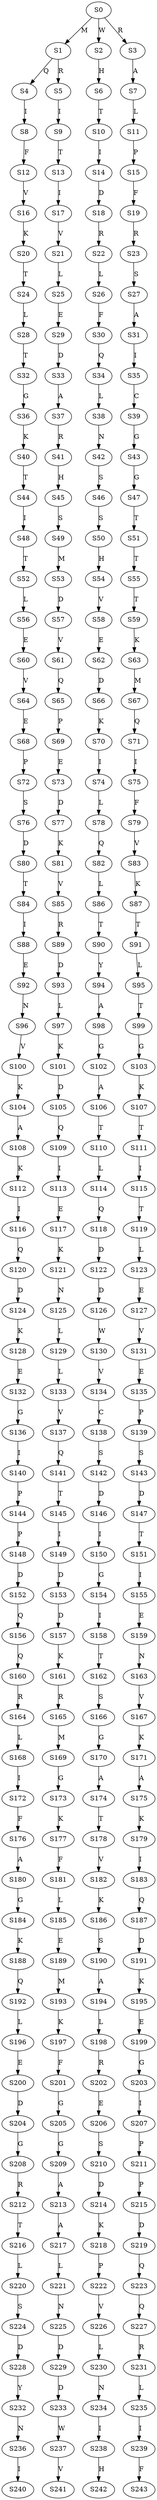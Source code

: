 strict digraph  {
	S0 -> S1 [ label = M ];
	S0 -> S2 [ label = W ];
	S0 -> S3 [ label = R ];
	S1 -> S4 [ label = Q ];
	S1 -> S5 [ label = R ];
	S2 -> S6 [ label = H ];
	S3 -> S7 [ label = A ];
	S4 -> S8 [ label = I ];
	S5 -> S9 [ label = I ];
	S6 -> S10 [ label = T ];
	S7 -> S11 [ label = L ];
	S8 -> S12 [ label = F ];
	S9 -> S13 [ label = T ];
	S10 -> S14 [ label = I ];
	S11 -> S15 [ label = P ];
	S12 -> S16 [ label = V ];
	S13 -> S17 [ label = I ];
	S14 -> S18 [ label = D ];
	S15 -> S19 [ label = F ];
	S16 -> S20 [ label = K ];
	S17 -> S21 [ label = V ];
	S18 -> S22 [ label = R ];
	S19 -> S23 [ label = R ];
	S20 -> S24 [ label = T ];
	S21 -> S25 [ label = L ];
	S22 -> S26 [ label = L ];
	S23 -> S27 [ label = S ];
	S24 -> S28 [ label = L ];
	S25 -> S29 [ label = E ];
	S26 -> S30 [ label = F ];
	S27 -> S31 [ label = A ];
	S28 -> S32 [ label = T ];
	S29 -> S33 [ label = D ];
	S30 -> S34 [ label = Q ];
	S31 -> S35 [ label = I ];
	S32 -> S36 [ label = G ];
	S33 -> S37 [ label = A ];
	S34 -> S38 [ label = L ];
	S35 -> S39 [ label = C ];
	S36 -> S40 [ label = K ];
	S37 -> S41 [ label = R ];
	S38 -> S42 [ label = N ];
	S39 -> S43 [ label = G ];
	S40 -> S44 [ label = T ];
	S41 -> S45 [ label = H ];
	S42 -> S46 [ label = S ];
	S43 -> S47 [ label = G ];
	S44 -> S48 [ label = I ];
	S45 -> S49 [ label = S ];
	S46 -> S50 [ label = S ];
	S47 -> S51 [ label = T ];
	S48 -> S52 [ label = T ];
	S49 -> S53 [ label = M ];
	S50 -> S54 [ label = H ];
	S51 -> S55 [ label = T ];
	S52 -> S56 [ label = L ];
	S53 -> S57 [ label = D ];
	S54 -> S58 [ label = V ];
	S55 -> S59 [ label = T ];
	S56 -> S60 [ label = E ];
	S57 -> S61 [ label = V ];
	S58 -> S62 [ label = E ];
	S59 -> S63 [ label = K ];
	S60 -> S64 [ label = V ];
	S61 -> S65 [ label = Q ];
	S62 -> S66 [ label = D ];
	S63 -> S67 [ label = M ];
	S64 -> S68 [ label = E ];
	S65 -> S69 [ label = P ];
	S66 -> S70 [ label = K ];
	S67 -> S71 [ label = Q ];
	S68 -> S72 [ label = P ];
	S69 -> S73 [ label = E ];
	S70 -> S74 [ label = I ];
	S71 -> S75 [ label = I ];
	S72 -> S76 [ label = S ];
	S73 -> S77 [ label = D ];
	S74 -> S78 [ label = L ];
	S75 -> S79 [ label = F ];
	S76 -> S80 [ label = D ];
	S77 -> S81 [ label = K ];
	S78 -> S82 [ label = Q ];
	S79 -> S83 [ label = V ];
	S80 -> S84 [ label = T ];
	S81 -> S85 [ label = V ];
	S82 -> S86 [ label = L ];
	S83 -> S87 [ label = K ];
	S84 -> S88 [ label = I ];
	S85 -> S89 [ label = R ];
	S86 -> S90 [ label = T ];
	S87 -> S91 [ label = T ];
	S88 -> S92 [ label = E ];
	S89 -> S93 [ label = D ];
	S90 -> S94 [ label = Y ];
	S91 -> S95 [ label = L ];
	S92 -> S96 [ label = N ];
	S93 -> S97 [ label = L ];
	S94 -> S98 [ label = A ];
	S95 -> S99 [ label = T ];
	S96 -> S100 [ label = V ];
	S97 -> S101 [ label = K ];
	S98 -> S102 [ label = G ];
	S99 -> S103 [ label = G ];
	S100 -> S104 [ label = K ];
	S101 -> S105 [ label = D ];
	S102 -> S106 [ label = A ];
	S103 -> S107 [ label = K ];
	S104 -> S108 [ label = A ];
	S105 -> S109 [ label = Q ];
	S106 -> S110 [ label = T ];
	S107 -> S111 [ label = T ];
	S108 -> S112 [ label = K ];
	S109 -> S113 [ label = I ];
	S110 -> S114 [ label = L ];
	S111 -> S115 [ label = I ];
	S112 -> S116 [ label = I ];
	S113 -> S117 [ label = E ];
	S114 -> S118 [ label = Q ];
	S115 -> S119 [ label = T ];
	S116 -> S120 [ label = Q ];
	S117 -> S121 [ label = K ];
	S118 -> S122 [ label = D ];
	S119 -> S123 [ label = L ];
	S120 -> S124 [ label = D ];
	S121 -> S125 [ label = N ];
	S122 -> S126 [ label = D ];
	S123 -> S127 [ label = E ];
	S124 -> S128 [ label = K ];
	S125 -> S129 [ label = L ];
	S126 -> S130 [ label = W ];
	S127 -> S131 [ label = V ];
	S128 -> S132 [ label = E ];
	S129 -> S133 [ label = L ];
	S130 -> S134 [ label = V ];
	S131 -> S135 [ label = E ];
	S132 -> S136 [ label = G ];
	S133 -> S137 [ label = V ];
	S134 -> S138 [ label = C ];
	S135 -> S139 [ label = P ];
	S136 -> S140 [ label = I ];
	S137 -> S141 [ label = Q ];
	S138 -> S142 [ label = S ];
	S139 -> S143 [ label = S ];
	S140 -> S144 [ label = P ];
	S141 -> S145 [ label = T ];
	S142 -> S146 [ label = D ];
	S143 -> S147 [ label = D ];
	S144 -> S148 [ label = P ];
	S145 -> S149 [ label = I ];
	S146 -> S150 [ label = I ];
	S147 -> S151 [ label = T ];
	S148 -> S152 [ label = D ];
	S149 -> S153 [ label = D ];
	S150 -> S154 [ label = G ];
	S151 -> S155 [ label = I ];
	S152 -> S156 [ label = Q ];
	S153 -> S157 [ label = D ];
	S154 -> S158 [ label = I ];
	S155 -> S159 [ label = E ];
	S156 -> S160 [ label = Q ];
	S157 -> S161 [ label = K ];
	S158 -> S162 [ label = T ];
	S159 -> S163 [ label = N ];
	S160 -> S164 [ label = R ];
	S161 -> S165 [ label = R ];
	S162 -> S166 [ label = S ];
	S163 -> S167 [ label = V ];
	S164 -> S168 [ label = L ];
	S165 -> S169 [ label = M ];
	S166 -> S170 [ label = G ];
	S167 -> S171 [ label = K ];
	S168 -> S172 [ label = I ];
	S169 -> S173 [ label = G ];
	S170 -> S174 [ label = A ];
	S171 -> S175 [ label = A ];
	S172 -> S176 [ label = F ];
	S173 -> S177 [ label = K ];
	S174 -> S178 [ label = T ];
	S175 -> S179 [ label = K ];
	S176 -> S180 [ label = A ];
	S177 -> S181 [ label = F ];
	S178 -> S182 [ label = V ];
	S179 -> S183 [ label = I ];
	S180 -> S184 [ label = G ];
	S181 -> S185 [ label = L ];
	S182 -> S186 [ label = K ];
	S183 -> S187 [ label = Q ];
	S184 -> S188 [ label = K ];
	S185 -> S189 [ label = E ];
	S186 -> S190 [ label = S ];
	S187 -> S191 [ label = D ];
	S188 -> S192 [ label = Q ];
	S189 -> S193 [ label = M ];
	S190 -> S194 [ label = A ];
	S191 -> S195 [ label = K ];
	S192 -> S196 [ label = L ];
	S193 -> S197 [ label = K ];
	S194 -> S198 [ label = L ];
	S195 -> S199 [ label = E ];
	S196 -> S200 [ label = E ];
	S197 -> S201 [ label = F ];
	S198 -> S202 [ label = R ];
	S199 -> S203 [ label = G ];
	S200 -> S204 [ label = D ];
	S201 -> S205 [ label = G ];
	S202 -> S206 [ label = E ];
	S203 -> S207 [ label = I ];
	S204 -> S208 [ label = G ];
	S205 -> S209 [ label = G ];
	S206 -> S210 [ label = S ];
	S207 -> S211 [ label = P ];
	S208 -> S212 [ label = R ];
	S209 -> S213 [ label = A ];
	S210 -> S214 [ label = D ];
	S211 -> S215 [ label = P ];
	S212 -> S216 [ label = T ];
	S213 -> S217 [ label = A ];
	S214 -> S218 [ label = K ];
	S215 -> S219 [ label = D ];
	S216 -> S220 [ label = L ];
	S217 -> S221 [ label = L ];
	S218 -> S222 [ label = P ];
	S219 -> S223 [ label = Q ];
	S220 -> S224 [ label = S ];
	S221 -> S225 [ label = N ];
	S222 -> S226 [ label = V ];
	S223 -> S227 [ label = Q ];
	S224 -> S228 [ label = D ];
	S225 -> S229 [ label = D ];
	S226 -> S230 [ label = L ];
	S227 -> S231 [ label = R ];
	S228 -> S232 [ label = Y ];
	S229 -> S233 [ label = D ];
	S230 -> S234 [ label = N ];
	S231 -> S235 [ label = L ];
	S232 -> S236 [ label = N ];
	S233 -> S237 [ label = W ];
	S234 -> S238 [ label = I ];
	S235 -> S239 [ label = I ];
	S236 -> S240 [ label = I ];
	S237 -> S241 [ label = V ];
	S238 -> S242 [ label = H ];
	S239 -> S243 [ label = F ];
}
